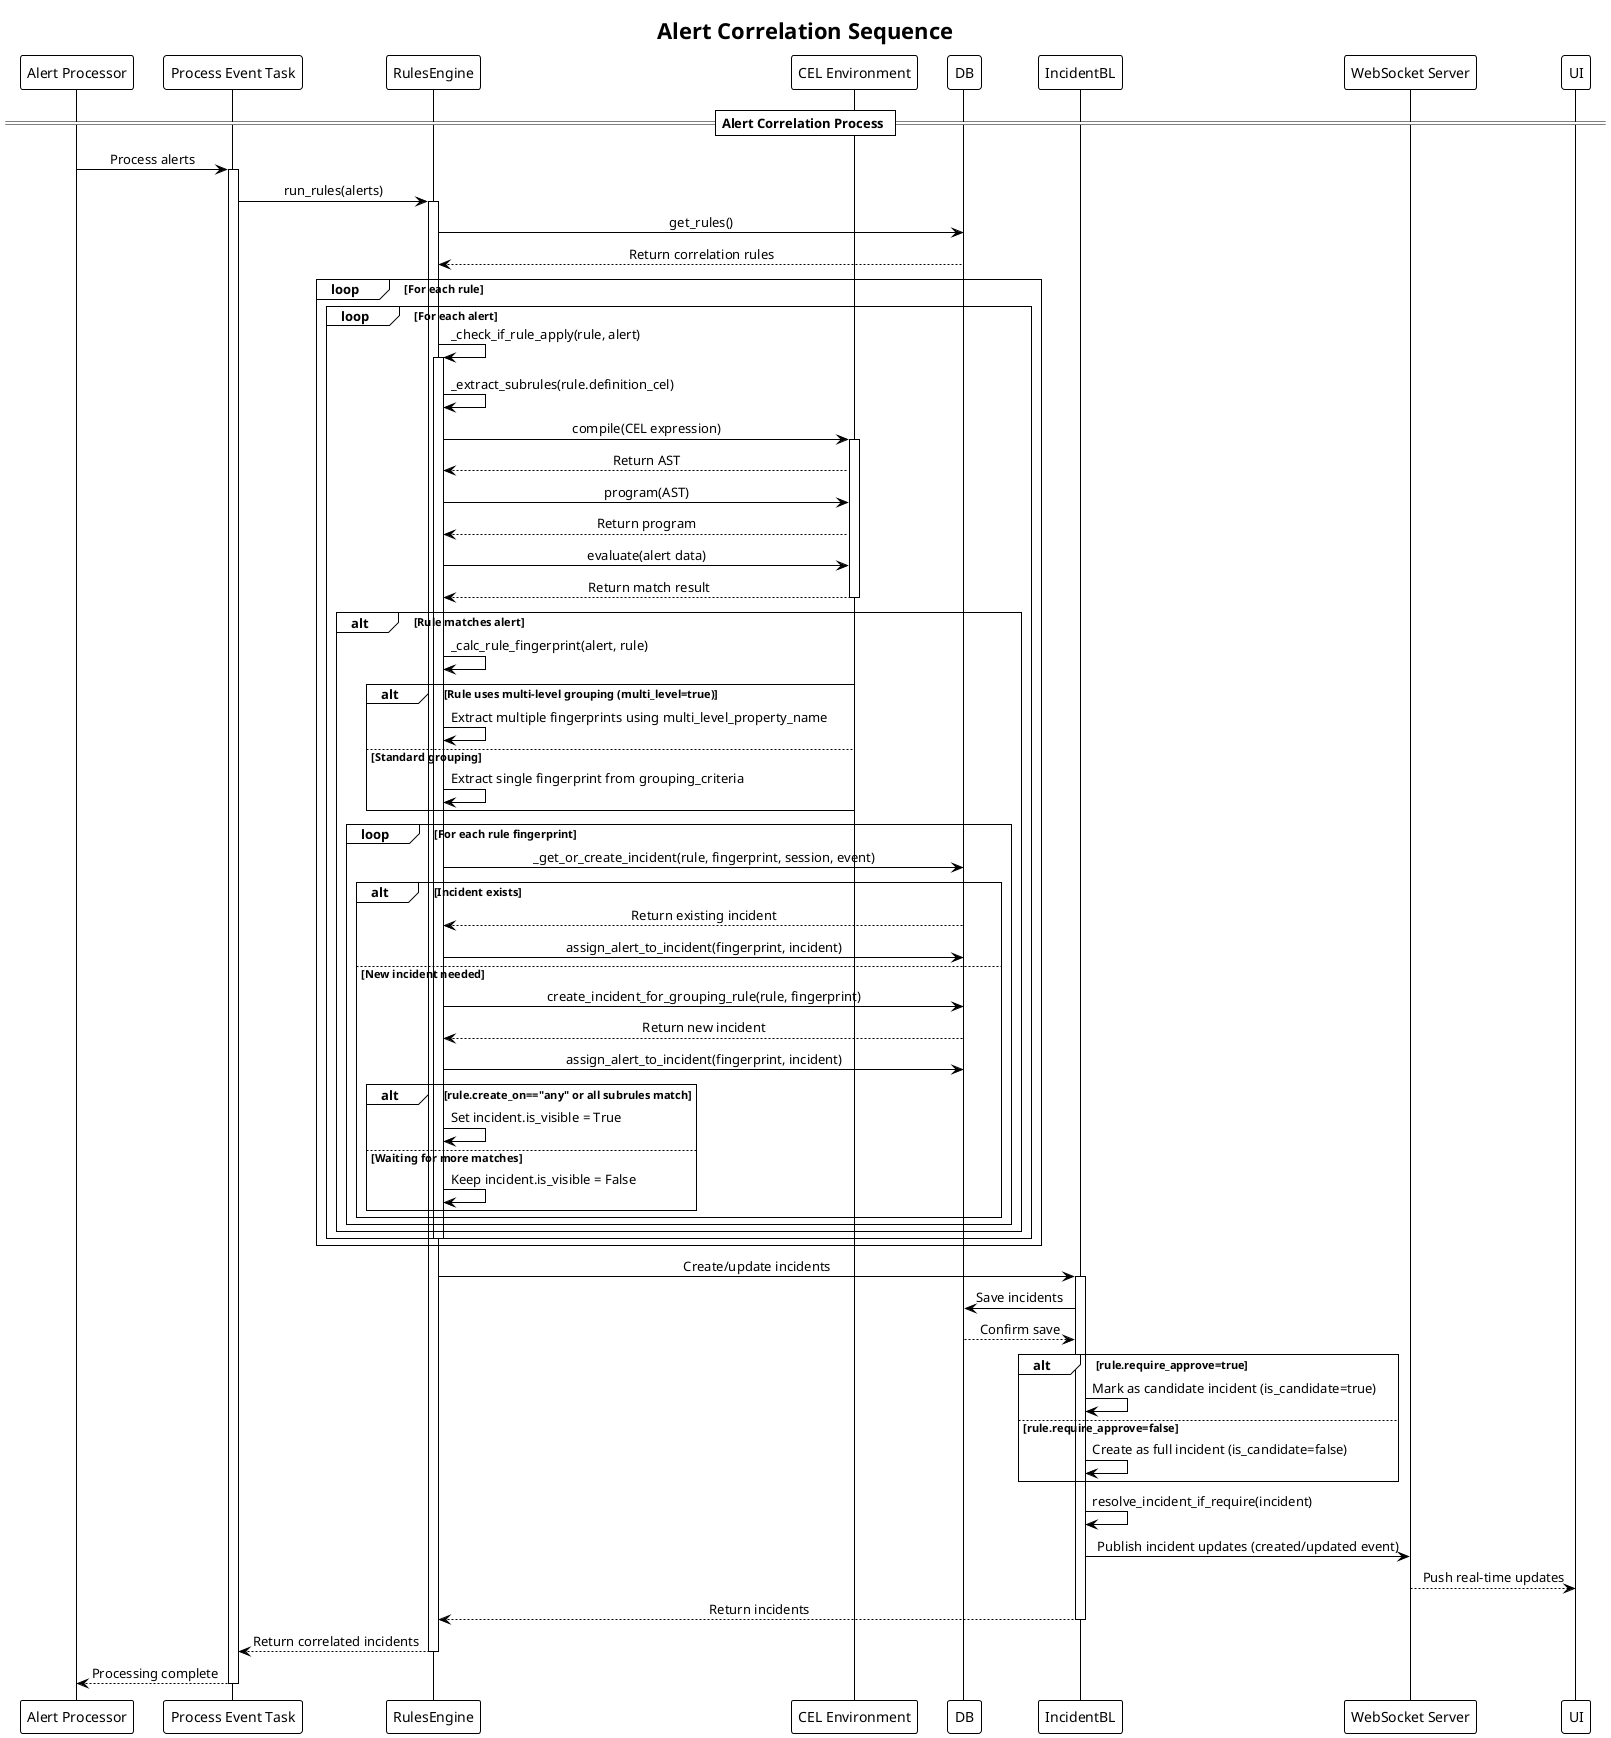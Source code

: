 @startuml correlation_sequence
!theme plain
skinparam SequenceMessageAlignment center

title Alert Correlation Sequence

participant "Alert Processor" as AlertProcessor
participant "Process Event Task" as ProcessEventTask
participant "RulesEngine" as RulesEngine
participant "CEL Environment" as CELEnv
participant "DB" as DB
participant "IncidentBL" as IncidentBL
participant "WebSocket Server" as WSServer
participant "UI" as UI

== Alert Correlation Process ==

AlertProcessor -> ProcessEventTask: Process alerts
activate ProcessEventTask

ProcessEventTask -> RulesEngine: run_rules(alerts)
activate RulesEngine

RulesEngine -> DB: get_rules()
DB --> RulesEngine: Return correlation rules

loop For each rule
    loop For each alert
        RulesEngine -> RulesEngine: _check_if_rule_apply(rule, alert)
        activate RulesEngine
        
        RulesEngine -> RulesEngine: _extract_subrules(rule.definition_cel)
        
        RulesEngine -> CELEnv: compile(CEL expression)
        activate CELEnv
        CELEnv --> RulesEngine: Return AST
        
        RulesEngine -> CELEnv: program(AST)
        CELEnv --> RulesEngine: Return program
        
        RulesEngine -> CELEnv: evaluate(alert data)
        CELEnv --> RulesEngine: Return match result
        deactivate CELEnv
        
        alt Rule matches alert
            RulesEngine -> RulesEngine: _calc_rule_fingerprint(alert, rule)
            
            alt Rule uses multi-level grouping (multi_level=true)
                RulesEngine -> RulesEngine: Extract multiple fingerprints using multi_level_property_name
            else Standard grouping
                RulesEngine -> RulesEngine: Extract single fingerprint from grouping_criteria
            end
            
            loop For each rule fingerprint
                RulesEngine -> DB: _get_or_create_incident(rule, fingerprint, session, event)
                alt Incident exists
                    DB --> RulesEngine: Return existing incident
                    RulesEngine -> DB: assign_alert_to_incident(fingerprint, incident)
                else New incident needed
                    RulesEngine -> DB: create_incident_for_grouping_rule(rule, fingerprint)
                    DB --> RulesEngine: Return new incident
                    RulesEngine -> DB: assign_alert_to_incident(fingerprint, incident)
                    
                    alt rule.create_on=="any" or all subrules match
                        RulesEngine -> RulesEngine: Set incident.is_visible = True
                    else Waiting for more matches
                        RulesEngine -> RulesEngine: Keep incident.is_visible = False
                    end
                end
            end
        end
        
        deactivate RulesEngine
    end
end

RulesEngine -> IncidentBL: Create/update incidents
activate IncidentBL

IncidentBL -> DB: Save incidents
DB --> IncidentBL: Confirm save

alt rule.require_approve=true
    IncidentBL -> IncidentBL: Mark as candidate incident (is_candidate=true)
else rule.require_approve=false
    IncidentBL -> IncidentBL: Create as full incident (is_candidate=false)
end

IncidentBL -> IncidentBL: resolve_incident_if_require(incident)

IncidentBL -> WSServer: Publish incident updates (created/updated event)
WSServer --> UI: Push real-time updates

IncidentBL --> RulesEngine: Return incidents
deactivate IncidentBL

RulesEngine --> ProcessEventTask: Return correlated incidents
deactivate RulesEngine

ProcessEventTask --> AlertProcessor: Processing complete
deactivate ProcessEventTask

@enduml 